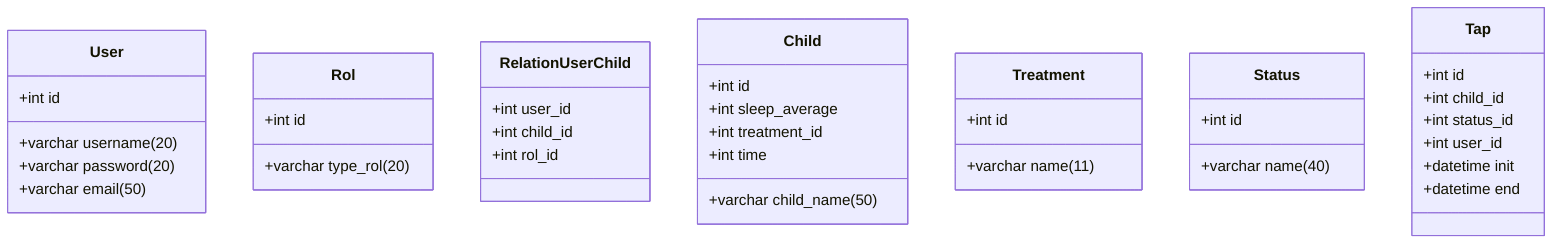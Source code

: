 classDiagram
    class User {
        +int id
        +varchar username(20)
        +varchar password(20)
        +varchar email(50)
    }

    class Rol {
        +int id
        +varchar type_rol(20)
    }

    class RelationUserChild {
        +int user_id
        +int child_id
        +int rol_id
    }

    class Child {
        +int id
        +varchar child_name(50)
        +int sleep_average
        +int treatment_id
        +int time
    }

    class Treatment {
        +int id
        +varchar name(11)
    }

    class Status {
        +int id
        +varchar name(40)
    }

    class Tap {
        +int id
        +int child_id
        +int status_id
        +int user_id
        +datetime init
        +datetime end
    }
